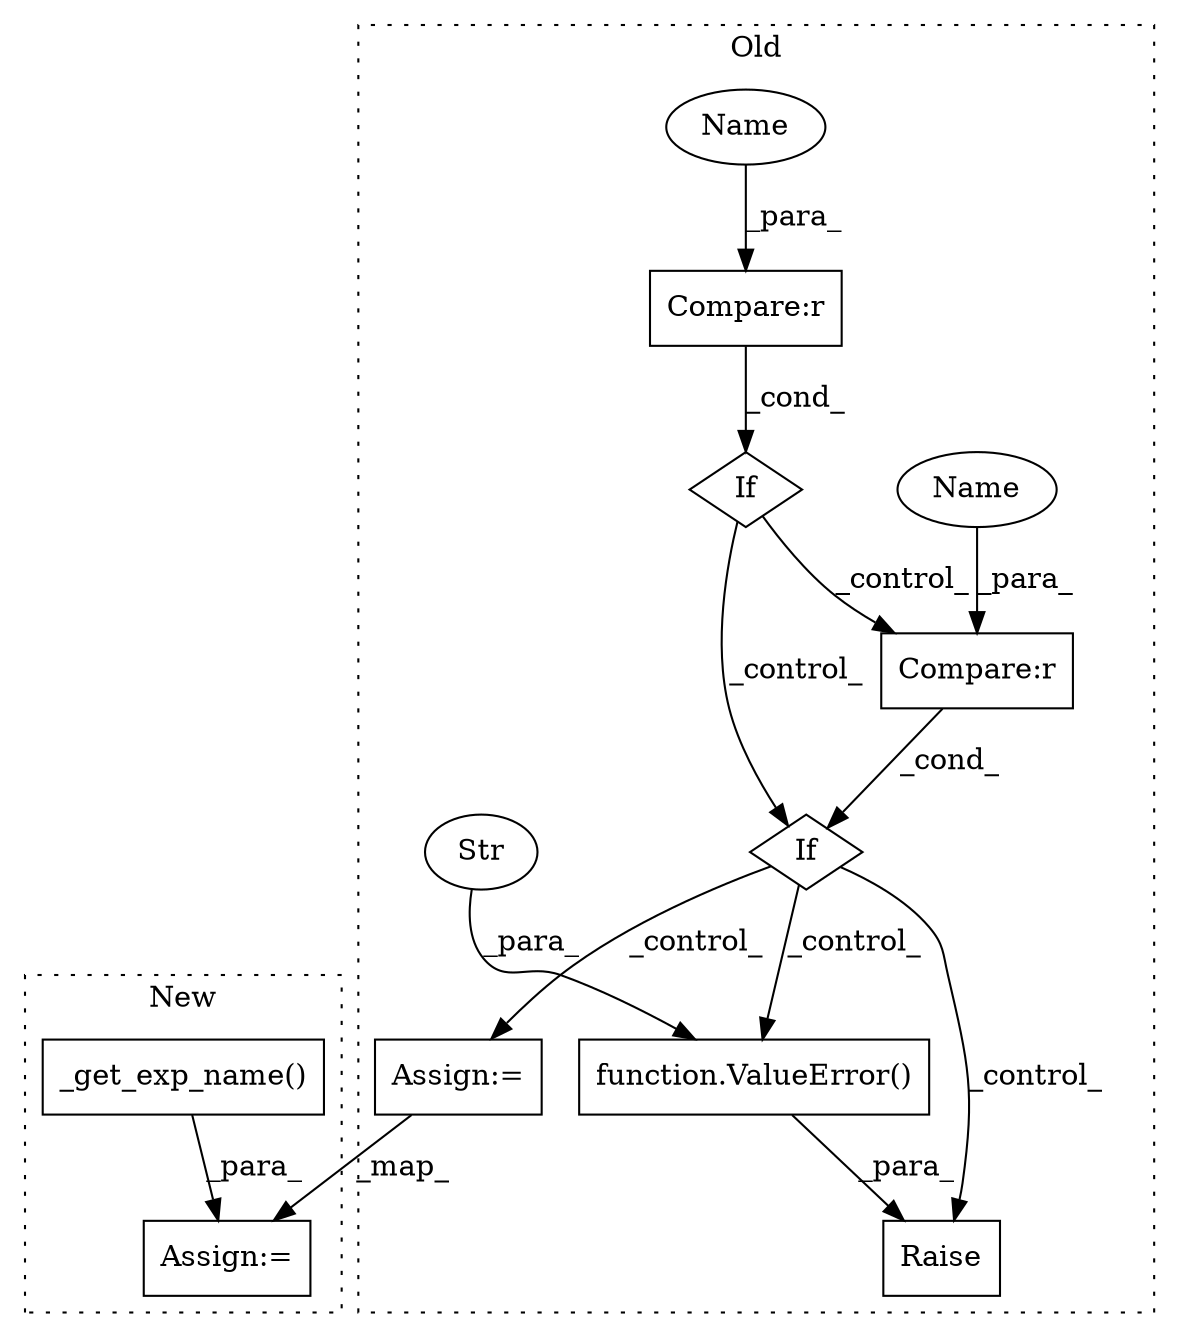 digraph G {
subgraph cluster0 {
1 [label="If" a="96" s="4494" l="3" shape="diamond"];
3 [label="Compare:r" a="40" s="4497" l="16" shape="box"];
4 [label="If" a="96" s="4527" l="3" shape="diamond"];
5 [label="Compare:r" a="40" s="4530" l="29" shape="box"];
6 [label="Raise" a="91" s="4577" l="6" shape="box"];
7 [label="function.ValueError()" a="75" s="4583,4702" l="32,18" shape="box"];
8 [label="Str" a="66" s="4615" l="87" shape="ellipse"];
9 [label="Assign:=" a="68" s="4741" l="3" shape="box"];
11 [label="Name" a="87" s="4555" l="4" shape="ellipse"];
12 [label="Name" a="87" s="4509" l="4" shape="ellipse"];
label = "Old";
style="dotted";
}
subgraph cluster1 {
2 [label="_get_exp_name()" a="75" s="4507,4534" l="19,1" shape="box"];
10 [label="Assign:=" a="68" s="4504" l="3" shape="box"];
label = "New";
style="dotted";
}
1 -> 4 [label="_control_"];
1 -> 5 [label="_control_"];
2 -> 10 [label="_para_"];
3 -> 1 [label="_cond_"];
4 -> 6 [label="_control_"];
4 -> 7 [label="_control_"];
4 -> 9 [label="_control_"];
5 -> 4 [label="_cond_"];
7 -> 6 [label="_para_"];
8 -> 7 [label="_para_"];
9 -> 10 [label="_map_"];
11 -> 5 [label="_para_"];
12 -> 3 [label="_para_"];
}